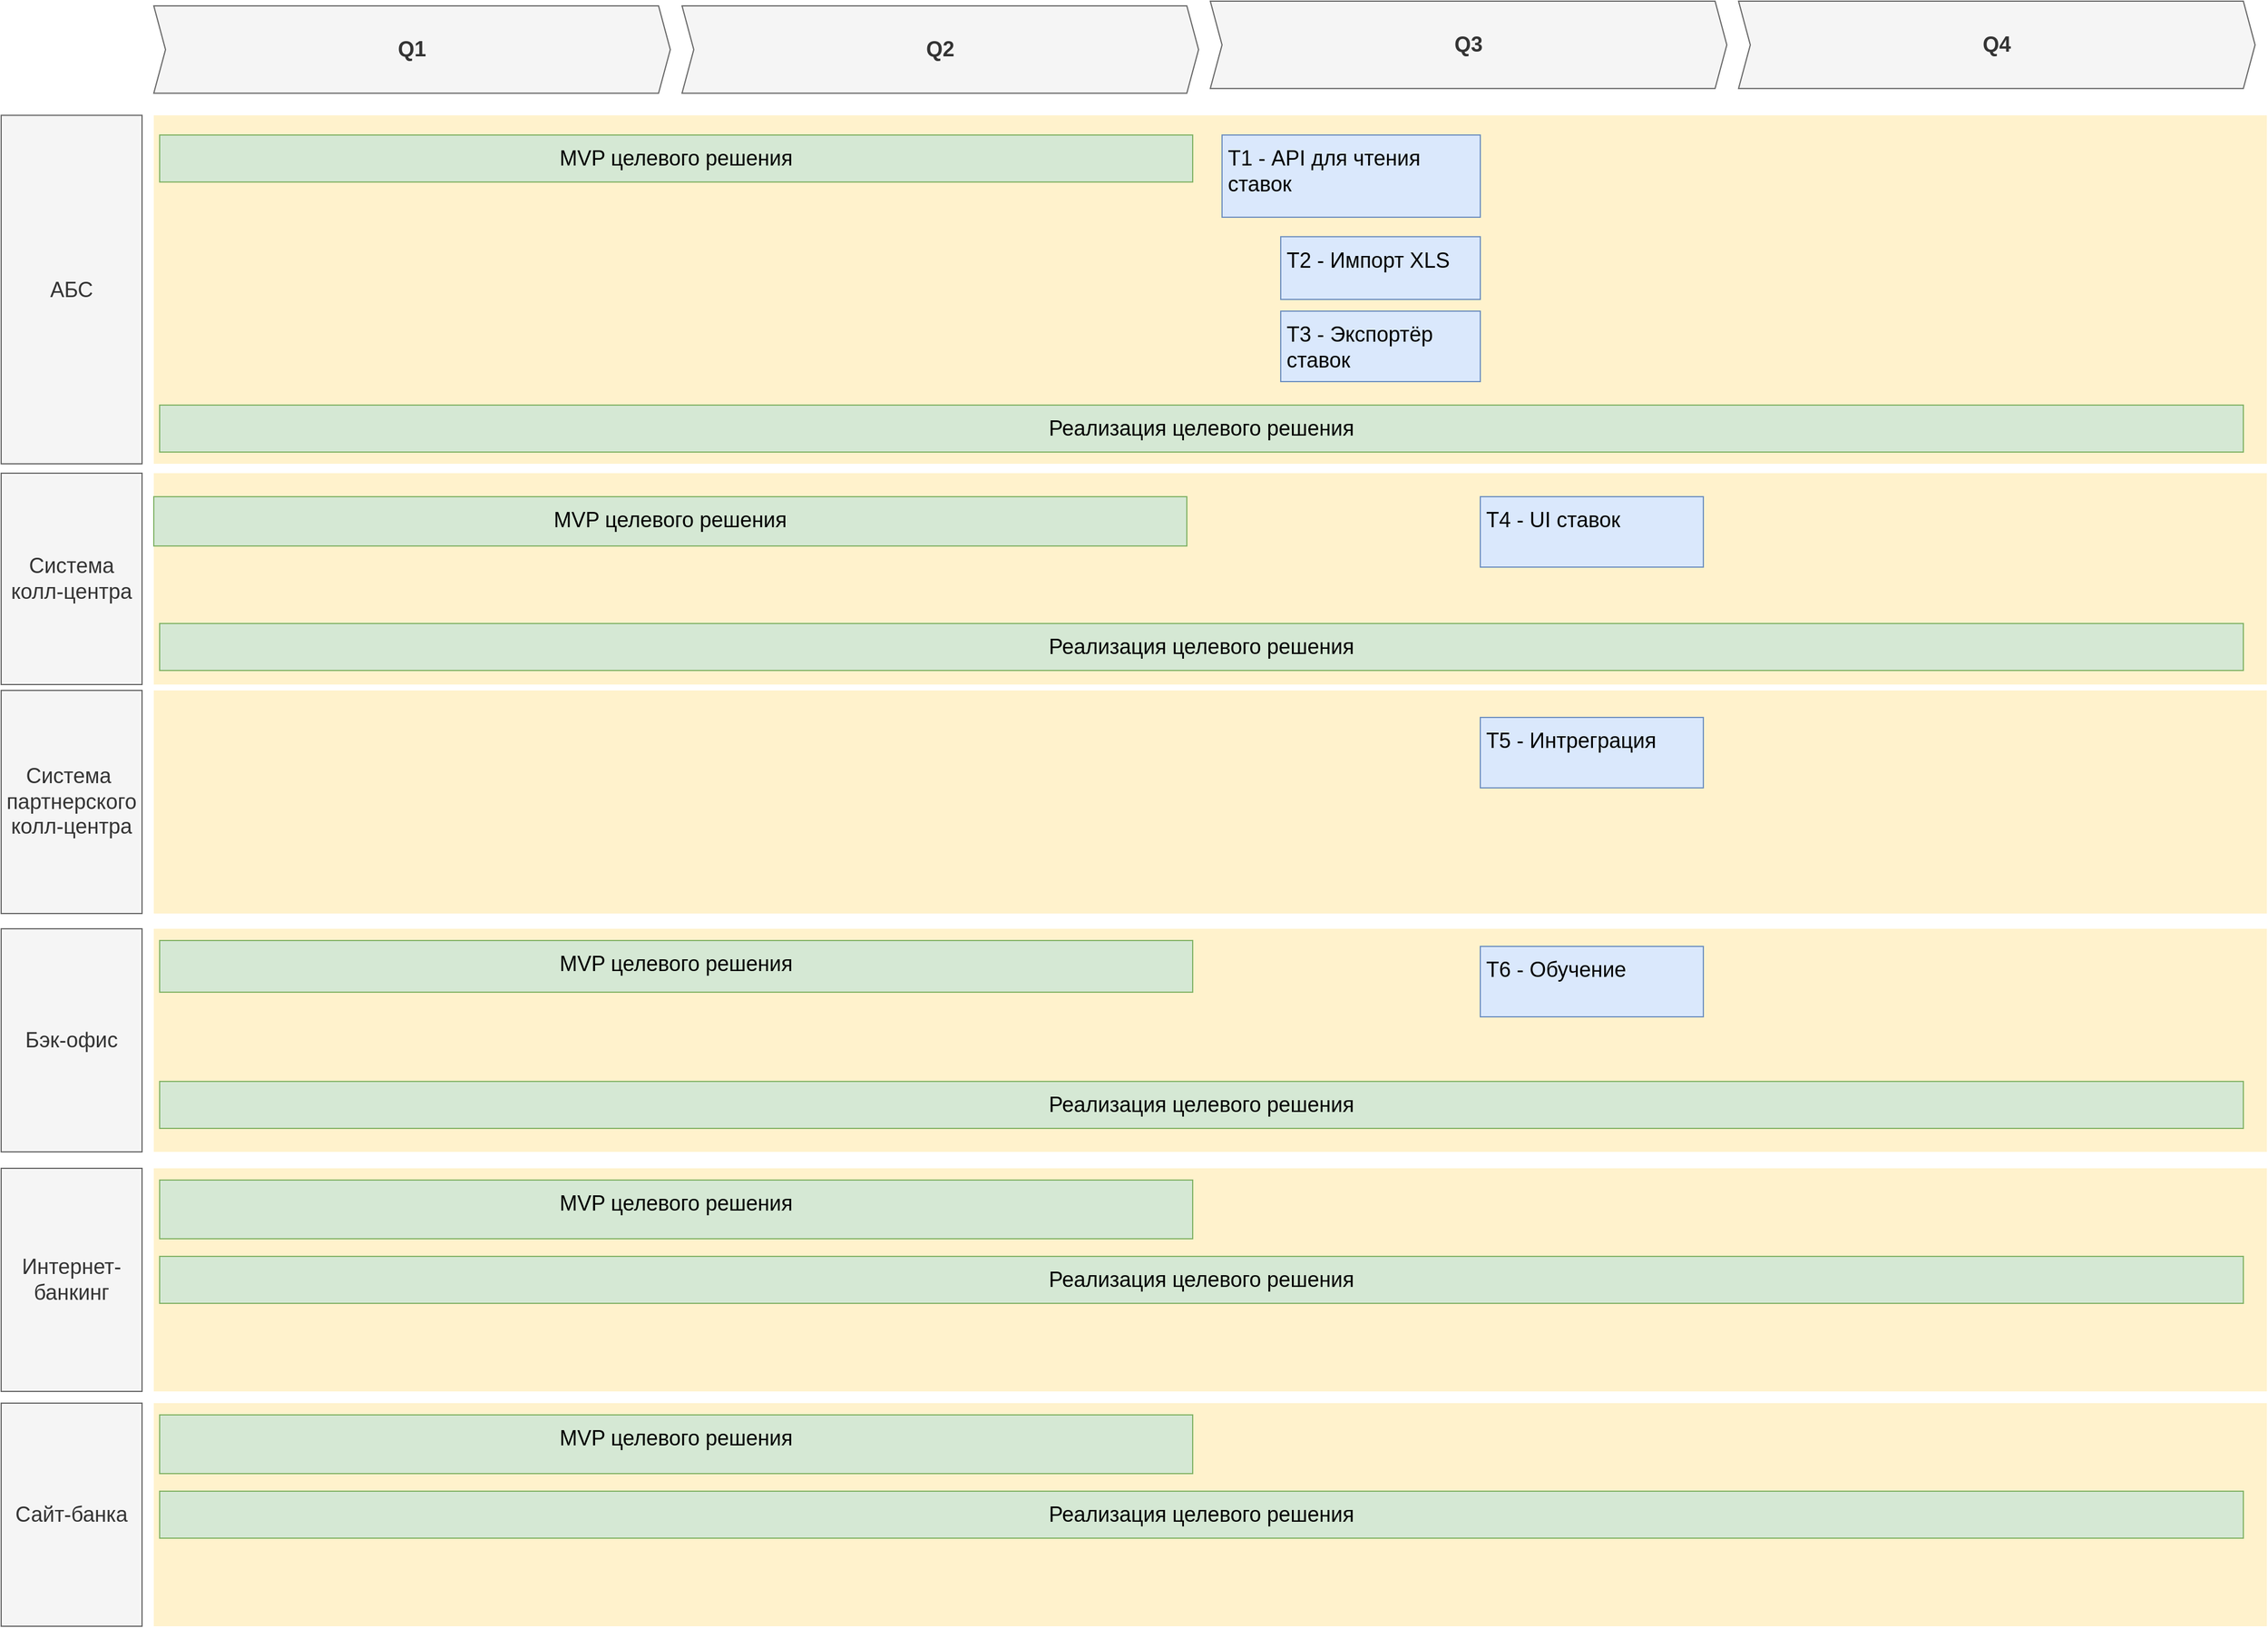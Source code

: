 <mxfile version="28.1.2">
  <diagram name="roadmap" id="VKrFW92o7dGFkjZMN_GA">
    <mxGraphModel dx="5805" dy="3849" grid="1" gridSize="10" guides="1" tooltips="1" connect="1" arrows="1" fold="1" page="1" pageScale="1" pageWidth="3300" pageHeight="2339" math="0" shadow="0">
      <root>
        <mxCell id="0" />
        <mxCell id="1" parent="0" />
        <mxCell id="QlwB00z0-otb056kdUWZ-19" value="" style="shape=rect;fillColor=#fff2cc;strokeColor=none;fontSize=24;html=1;whiteSpace=wrap;align=left;verticalAlign=top;spacing=5;rounded=0;" parent="1" vertex="1">
          <mxGeometry x="-2500" y="-657" width="1800" height="190" as="geometry" />
        </mxCell>
        <mxCell id="QlwB00z0-otb056kdUWZ-18" value="" style="shape=rect;fillColor=#fff2cc;strokeColor=none;fontSize=24;html=1;whiteSpace=wrap;align=left;verticalAlign=top;spacing=5;rounded=0;" parent="1" vertex="1">
          <mxGeometry x="-2500" y="-842" width="1800" height="180" as="geometry" />
        </mxCell>
        <mxCell id="QlwB00z0-otb056kdUWZ-3" value="" style="shape=rect;fillColor=#fff2cc;strokeColor=none;fontSize=24;html=1;whiteSpace=wrap;align=left;verticalAlign=top;spacing=5;rounded=0;" parent="1" vertex="1">
          <mxGeometry x="-2500" y="-1146.8" width="1800" height="296.8" as="geometry" />
        </mxCell>
        <mxCell id="QlwB00z0-otb056kdUWZ-6" value="АБС" style="rounded=0;whiteSpace=wrap;html=1;fillColor=#f5f5f5;fontColor=#333333;strokeColor=#666666;fontSize=18;" parent="1" vertex="1">
          <mxGeometry x="-2630" y="-1146.8" width="120" height="296.8" as="geometry" />
        </mxCell>
        <mxCell id="QlwB00z0-otb056kdUWZ-8" value="Q1" style="shape=step;perimeter=stepPerimeter;whiteSpace=wrap;html=1;fixedSize=1;size=10;fillColor=#f5f5f5;strokeColor=#666666;fontSize=18;fontStyle=1;align=center;rounded=0;fontColor=#333333;" parent="1" vertex="1">
          <mxGeometry x="-2500" y="-1240" width="440" height="74.4" as="geometry" />
        </mxCell>
        <mxCell id="QlwB00z0-otb056kdUWZ-14" value="Система колл-центра" style="rounded=0;whiteSpace=wrap;html=1;fillColor=#f5f5f5;fontColor=#333333;strokeColor=#666666;fontSize=18;" parent="1" vertex="1">
          <mxGeometry x="-2630" y="-842" width="120" height="180" as="geometry" />
        </mxCell>
        <mxCell id="QlwB00z0-otb056kdUWZ-15" value="Система&amp;nbsp; партнерского колл-центра" style="rounded=0;whiteSpace=wrap;html=1;fillColor=#f5f5f5;fontColor=#333333;strokeColor=#666666;fontSize=18;" parent="1" vertex="1">
          <mxGeometry x="-2630" y="-657" width="120" height="190" as="geometry" />
        </mxCell>
        <mxCell id="dGDl5BXjpk7aTAp1fB94-1" value="Q2" style="shape=step;perimeter=stepPerimeter;whiteSpace=wrap;html=1;fixedSize=1;size=10;fillColor=#f5f5f5;strokeColor=#666666;fontSize=18;fontStyle=1;align=center;rounded=0;fontColor=#333333;" vertex="1" parent="1">
          <mxGeometry x="-2050" y="-1240" width="440" height="74.4" as="geometry" />
        </mxCell>
        <mxCell id="dGDl5BXjpk7aTAp1fB94-2" value="Q3" style="shape=step;perimeter=stepPerimeter;whiteSpace=wrap;html=1;fixedSize=1;size=10;fillColor=#f5f5f5;strokeColor=#666666;fontSize=18;fontStyle=1;align=center;rounded=0;fontColor=#333333;" vertex="1" parent="1">
          <mxGeometry x="-1600" y="-1244" width="440" height="74.4" as="geometry" />
        </mxCell>
        <mxCell id="dGDl5BXjpk7aTAp1fB94-3" value="Q4" style="shape=step;perimeter=stepPerimeter;whiteSpace=wrap;html=1;fixedSize=1;size=10;fillColor=#f5f5f5;strokeColor=#666666;fontSize=18;fontStyle=1;align=center;rounded=0;fontColor=#333333;" vertex="1" parent="1">
          <mxGeometry x="-1150" y="-1244" width="440" height="74.4" as="geometry" />
        </mxCell>
        <mxCell id="dGDl5BXjpk7aTAp1fB94-7" value="T1 -&amp;nbsp;API для чтения ставок" style="shape=rect;fillColor=#dae8fc;strokeColor=#6c8ebf;fontSize=18;html=1;whiteSpace=wrap;align=left;verticalAlign=top;spacing=5;rounded=0;" vertex="1" parent="1">
          <mxGeometry x="-1590" y="-1130" width="220" height="70" as="geometry" />
        </mxCell>
        <mxCell id="dGDl5BXjpk7aTAp1fB94-8" value="MVP целевого решения" style="shape=rect;fillColor=#d5e8d4;strokeColor=#82b366;fontSize=18;html=1;whiteSpace=wrap;align=center;verticalAlign=top;spacing=5;rounded=0;" vertex="1" parent="1">
          <mxGeometry x="-2495" y="-1130" width="880" height="40" as="geometry" />
        </mxCell>
        <mxCell id="dGDl5BXjpk7aTAp1fB94-9" value="MVP целевого решения" style="shape=rect;fillColor=#d5e8d4;strokeColor=#82b366;fontSize=18;html=1;whiteSpace=wrap;align=center;verticalAlign=top;spacing=5;rounded=0;" vertex="1" parent="1">
          <mxGeometry x="-2500" y="-822" width="880" height="42" as="geometry" />
        </mxCell>
        <mxCell id="dGDl5BXjpk7aTAp1fB94-10" value="T2 -&amp;nbsp;Импорт XLS" style="shape=rect;fillColor=#dae8fc;strokeColor=#6c8ebf;fontSize=18;html=1;whiteSpace=wrap;align=left;verticalAlign=top;spacing=5;rounded=0;" vertex="1" parent="1">
          <mxGeometry x="-1540" y="-1043.4" width="170" height="53.4" as="geometry" />
        </mxCell>
        <mxCell id="dGDl5BXjpk7aTAp1fB94-11" value="T3 -&amp;nbsp;Экспортёр ставок" style="shape=rect;fillColor=#dae8fc;strokeColor=#6c8ebf;fontSize=18;html=1;whiteSpace=wrap;align=left;verticalAlign=top;spacing=5;rounded=0;" vertex="1" parent="1">
          <mxGeometry x="-1540" y="-980" width="170" height="60" as="geometry" />
        </mxCell>
        <mxCell id="dGDl5BXjpk7aTAp1fB94-12" value="T4 -&amp;nbsp;UI ставок" style="shape=rect;fillColor=#dae8fc;strokeColor=#6c8ebf;fontSize=18;html=1;whiteSpace=wrap;align=left;verticalAlign=top;spacing=5;rounded=0;" vertex="1" parent="1">
          <mxGeometry x="-1370" y="-822" width="190" height="60" as="geometry" />
        </mxCell>
        <mxCell id="dGDl5BXjpk7aTAp1fB94-13" value="" style="shape=rect;fillColor=#fff2cc;strokeColor=none;fontSize=24;html=1;whiteSpace=wrap;align=left;verticalAlign=top;spacing=5;rounded=0;" vertex="1" parent="1">
          <mxGeometry x="-2500" y="-454" width="1800" height="190" as="geometry" />
        </mxCell>
        <mxCell id="dGDl5BXjpk7aTAp1fB94-14" value="Бэк-офис" style="rounded=0;whiteSpace=wrap;html=1;fillColor=#f5f5f5;fontColor=#333333;strokeColor=#666666;fontSize=18;" vertex="1" parent="1">
          <mxGeometry x="-2630" y="-454" width="120" height="190" as="geometry" />
        </mxCell>
        <mxCell id="dGDl5BXjpk7aTAp1fB94-15" value="MVP целевого решения" style="shape=rect;fillColor=#d5e8d4;strokeColor=#82b366;fontSize=18;html=1;whiteSpace=wrap;align=center;verticalAlign=top;spacing=5;rounded=0;" vertex="1" parent="1">
          <mxGeometry x="-2495" y="-444" width="880" height="44" as="geometry" />
        </mxCell>
        <mxCell id="dGDl5BXjpk7aTAp1fB94-16" value="T5 - Интреграция" style="shape=rect;fillColor=#dae8fc;strokeColor=#6c8ebf;fontSize=18;html=1;whiteSpace=wrap;align=left;verticalAlign=top;spacing=5;rounded=0;" vertex="1" parent="1">
          <mxGeometry x="-1370" y="-634" width="190" height="60" as="geometry" />
        </mxCell>
        <mxCell id="dGDl5BXjpk7aTAp1fB94-17" value="T6 - Обучение" style="shape=rect;fillColor=#dae8fc;strokeColor=#6c8ebf;fontSize=18;html=1;whiteSpace=wrap;align=left;verticalAlign=top;spacing=5;rounded=0;" vertex="1" parent="1">
          <mxGeometry x="-1370" y="-439" width="190" height="60" as="geometry" />
        </mxCell>
        <mxCell id="dGDl5BXjpk7aTAp1fB94-18" value="Реализация целевого решения" style="shape=rect;fillColor=#d5e8d4;strokeColor=#82b366;fontSize=18;html=1;whiteSpace=wrap;align=center;verticalAlign=top;spacing=5;rounded=0;" vertex="1" parent="1">
          <mxGeometry x="-2495" y="-324" width="1775" height="40" as="geometry" />
        </mxCell>
        <mxCell id="dGDl5BXjpk7aTAp1fB94-19" value="Реализация целевого решения" style="shape=rect;fillColor=#d5e8d4;strokeColor=#82b366;fontSize=18;html=1;whiteSpace=wrap;align=center;verticalAlign=top;spacing=5;rounded=0;" vertex="1" parent="1">
          <mxGeometry x="-2495" y="-714" width="1775" height="40" as="geometry" />
        </mxCell>
        <mxCell id="dGDl5BXjpk7aTAp1fB94-20" value="Реализация целевого решения" style="shape=rect;fillColor=#d5e8d4;strokeColor=#82b366;fontSize=18;html=1;whiteSpace=wrap;align=center;verticalAlign=top;spacing=5;rounded=0;" vertex="1" parent="1">
          <mxGeometry x="-2495" y="-900" width="1775" height="40" as="geometry" />
        </mxCell>
        <mxCell id="dGDl5BXjpk7aTAp1fB94-21" value="" style="shape=rect;fillColor=#fff2cc;strokeColor=none;fontSize=24;html=1;whiteSpace=wrap;align=left;verticalAlign=top;spacing=5;rounded=0;" vertex="1" parent="1">
          <mxGeometry x="-2500" y="-250" width="1800" height="190" as="geometry" />
        </mxCell>
        <mxCell id="dGDl5BXjpk7aTAp1fB94-22" value="Интернет-банкинг" style="rounded=0;whiteSpace=wrap;html=1;fillColor=#f5f5f5;fontColor=#333333;strokeColor=#666666;fontSize=18;" vertex="1" parent="1">
          <mxGeometry x="-2630" y="-250" width="120" height="190" as="geometry" />
        </mxCell>
        <mxCell id="dGDl5BXjpk7aTAp1fB94-23" value="MVP целевого решения" style="shape=rect;fillColor=#d5e8d4;strokeColor=#82b366;fontSize=18;html=1;whiteSpace=wrap;align=center;verticalAlign=top;spacing=5;rounded=0;" vertex="1" parent="1">
          <mxGeometry x="-2495" y="-240" width="880" height="50" as="geometry" />
        </mxCell>
        <mxCell id="dGDl5BXjpk7aTAp1fB94-25" value="Реализация целевого решения" style="shape=rect;fillColor=#d5e8d4;strokeColor=#82b366;fontSize=18;html=1;whiteSpace=wrap;align=center;verticalAlign=top;spacing=5;rounded=0;" vertex="1" parent="1">
          <mxGeometry x="-2495" y="-175" width="1775" height="40" as="geometry" />
        </mxCell>
        <mxCell id="dGDl5BXjpk7aTAp1fB94-27" value="" style="shape=rect;fillColor=#fff2cc;strokeColor=none;fontSize=24;html=1;whiteSpace=wrap;align=left;verticalAlign=top;spacing=5;rounded=0;" vertex="1" parent="1">
          <mxGeometry x="-2500" y="-50" width="1800" height="190" as="geometry" />
        </mxCell>
        <mxCell id="dGDl5BXjpk7aTAp1fB94-28" value="Сайт-банка" style="rounded=0;whiteSpace=wrap;html=1;fillColor=#f5f5f5;fontColor=#333333;strokeColor=#666666;fontSize=18;" vertex="1" parent="1">
          <mxGeometry x="-2630" y="-50" width="120" height="190" as="geometry" />
        </mxCell>
        <mxCell id="dGDl5BXjpk7aTAp1fB94-29" value="MVP целевого решения" style="shape=rect;fillColor=#d5e8d4;strokeColor=#82b366;fontSize=18;html=1;whiteSpace=wrap;align=center;verticalAlign=top;spacing=5;rounded=0;" vertex="1" parent="1">
          <mxGeometry x="-2495" y="-40" width="880" height="50" as="geometry" />
        </mxCell>
        <mxCell id="dGDl5BXjpk7aTAp1fB94-31" value="Реализация целевого решения" style="shape=rect;fillColor=#d5e8d4;strokeColor=#82b366;fontSize=18;html=1;whiteSpace=wrap;align=center;verticalAlign=top;spacing=5;rounded=0;" vertex="1" parent="1">
          <mxGeometry x="-2495" y="25" width="1775" height="40" as="geometry" />
        </mxCell>
      </root>
    </mxGraphModel>
  </diagram>
</mxfile>
